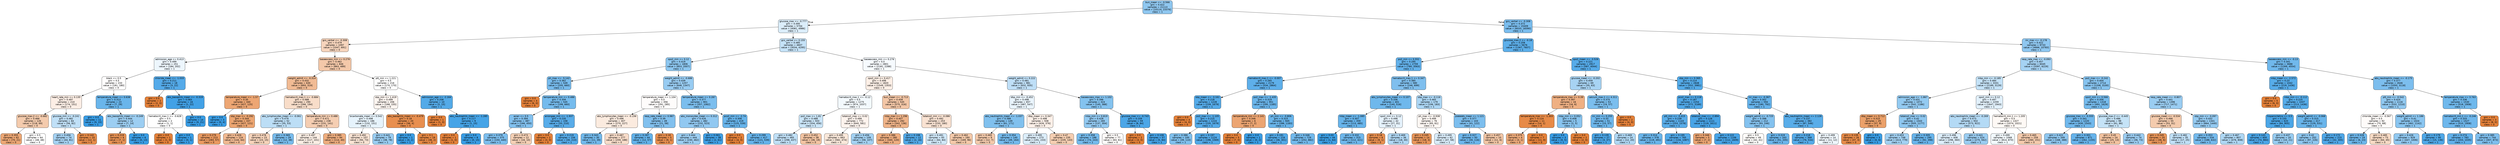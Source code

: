 digraph Tree {
node [shape=box, style="filled, rounded", color="black", fontname="helvetica"] ;
edge [fontname="helvetica"] ;
0 [label="bun_mean <= -0.566\ngini = 0.422\nsamples = 21113\nvalue = [10114, 23376]\nclass = 1", fillcolor="#8fc7f0"] ;
1 [label="glucose_max <= -0.777\ngini = 0.495\nsamples = 5704\nvalue = [4081, 4986]\nclass = 1", fillcolor="#dbedfa"] ;
0 -> 1 [labeldistance=2.5, labelangle=45, headlabel="True"] ;
2 [label="gcs_verbal <= -0.308\ngini = 0.479\nsamples = 1097\nvalue = [1047, 691]\nclass = 0", fillcolor="#f6d4bc"] ;
1 -> 2 ;
3 [label="admission_age <= 0.413\ngini = 0.499\nsamples = 251\nvalue = [184, 202]\nclass = 1", fillcolor="#edf6fd"] ;
2 -> 3 ;
4 [label="black <= 0.5\ngini = 0.5\nsamples = 233\nvalue = [181, 180]\nclass = 0", fillcolor="#fffefe"] ;
3 -> 4 ;
5 [label="heart_rate_min <= 0.135\ngini = 0.497\nsamples = 210\nvalue = [174, 151]\nclass = 0", fillcolor="#fceee5"] ;
4 -> 5 ;
6 [label="glucose_max.2 <= -0.682\ngini = 0.466\nsamples = 126\nvalue = [118, 69]\nclass = 0", fillcolor="#f4cbad"] ;
5 -> 6 ;
7 [label="gini = 0.355\nsamples = 62\nvalue = [70, 21]\nclass = 0", fillcolor="#eda774"] ;
6 -> 7 ;
8 [label="gini = 0.5\nsamples = 64\nvalue = [48, 48]\nclass = 0", fillcolor="#ffffff"] ;
6 -> 8 ;
9 [label="glucose_min <= -0.241\ngini = 0.482\nsamples = 84\nvalue = [56, 82]\nclass = 1", fillcolor="#c0e0f7"] ;
5 -> 9 ;
10 [label="gini = 0.456\nsamples = 74\nvalue = [44, 81]\nclass = 1", fillcolor="#a5d2f3"] ;
9 -> 10 ;
11 [label="gini = 0.142\nsamples = 10\nvalue = [12, 1]\nclass = 0", fillcolor="#e78c49"] ;
9 -> 11 ;
12 [label="temperature_mean <= 0.638\ngini = 0.313\nsamples = 23\nvalue = [7, 29]\nclass = 1", fillcolor="#69b5eb"] ;
4 -> 12 ;
13 [label="gini = 0.0\nsamples = 11\nvalue = [0, 15]\nclass = 1", fillcolor="#399de5"] ;
12 -> 13 ;
14 [label="abs_basophils_mean <= -0.249\ngini = 0.444\nsamples = 12\nvalue = [7, 14]\nclass = 1", fillcolor="#9ccef2"] ;
12 -> 14 ;
15 [label="gini = 0.219\nsamples = 6\nvalue = [7, 1]\nclass = 0", fillcolor="#e99355"] ;
14 -> 15 ;
16 [label="gini = 0.0\nsamples = 6\nvalue = [0, 13]\nclass = 1", fillcolor="#399de5"] ;
14 -> 16 ;
17 [label="chloride_mean <= -1.033\ngini = 0.211\nsamples = 18\nvalue = [3, 22]\nclass = 1", fillcolor="#54aae9"] ;
3 -> 17 ;
18 [label="gini = 0.0\nsamples = 2\nvalue = [2, 0]\nclass = 0", fillcolor="#e58139"] ;
17 -> 18 ;
19 [label="abs_basophils_mean <= -0.319\ngini = 0.083\nsamples = 16\nvalue = [1, 22]\nclass = 1", fillcolor="#42a1e6"] ;
17 -> 19 ;
20 [label="hematocrit_max.1 <= -0.628\ngini = 0.5\nsamples = 2\nvalue = [1, 1]\nclass = 0", fillcolor="#ffffff"] ;
19 -> 20 ;
21 [label="gini = 0.0\nsamples = 1\nvalue = [1, 0]\nclass = 0", fillcolor="#e58139"] ;
20 -> 21 ;
22 [label="gini = 0.0\nsamples = 1\nvalue = [0, 1]\nclass = 1", fillcolor="#399de5"] ;
20 -> 22 ;
23 [label="gini = 0.0\nsamples = 14\nvalue = [0, 21]\nclass = 1", fillcolor="#399de5"] ;
19 -> 23 ;
24 [label="baseexcess_min <= 0.276\ngini = 0.462\nsamples = 846\nvalue = [863, 489]\nclass = 0", fillcolor="#f4c8a9"] ;
2 -> 24 ;
25 [label="weight_admit <= -0.314\ngini = 0.432\nsamples = 630\nvalue = [693, 319]\nclass = 0", fillcolor="#f1bb94"] ;
24 -> 25 ;
26 [label="temperature_mean <= -1.57\ngini = 0.35\nsamples = 340\nvalue = [427, 125]\nclass = 0", fillcolor="#eda673"] ;
25 -> 26 ;
27 [label="gini = 0.0\nsamples = 3\nvalue = [0, 4]\nclass = 1", fillcolor="#399de5"] ;
26 -> 27 ;
28 [label="sbp_max <= -0.292\ngini = 0.344\nsamples = 337\nvalue = [427, 121]\nclass = 0", fillcolor="#eca571"] ;
26 -> 28 ;
29 [label="gini = 0.279\nsamples = 213\nvalue = [283, 57]\nclass = 0", fillcolor="#ea9a61"] ;
28 -> 29 ;
30 [label="gini = 0.426\nsamples = 124\nvalue = [144, 64]\nclass = 0", fillcolor="#f1b991"] ;
28 -> 30 ;
31 [label="hematocrit_max.1 <= -0.684\ngini = 0.488\nsamples = 290\nvalue = [266, 194]\nclass = 0", fillcolor="#f8ddc9"] ;
25 -> 31 ;
32 [label="abs_lymphocytes_mean <= -0.061\ngini = 0.479\nsamples = 52\nvalue = [35, 53]\nclass = 1", fillcolor="#bcdef6"] ;
31 -> 32 ;
33 [label="gini = 0.478\nsamples = 23\nvalue = [23, 15]\nclass = 0", fillcolor="#f6d3ba"] ;
32 -> 33 ;
34 [label="gini = 0.365\nsamples = 29\nvalue = [12, 38]\nclass = 1", fillcolor="#78bced"] ;
32 -> 34 ;
35 [label="temperature_min <= 0.486\ngini = 0.471\nsamples = 238\nvalue = [231, 141]\nclass = 0", fillcolor="#f5ceb2"] ;
31 -> 35 ;
36 [label="gini = 0.497\nsamples = 144\nvalue = [117, 101]\nclass = 0", fillcolor="#fbeee4"] ;
35 -> 36 ;
37 [label="gini = 0.385\nsamples = 94\nvalue = [114, 40]\nclass = 0", fillcolor="#eead7e"] ;
35 -> 37 ;
38 [label="ptt_min <= 1.221\ngini = 0.5\nsamples = 216\nvalue = [170, 170]\nclass = 0", fillcolor="#ffffff"] ;
24 -> 38 ;
39 [label="sbp_min <= 1.419\ngini = 0.499\nsamples = 206\nvalue = [168, 155]\nclass = 0", fillcolor="#fdf5f0"] ;
38 -> 39 ;
40 [label="bicarbonate_mean <= 0.542\ngini = 0.498\nsamples = 186\nvalue = [132, 151]\nclass = 1", fillcolor="#e6f3fc"] ;
39 -> 40 ;
41 [label="gini = 0.492\nsamples = 107\nvalue = [94, 73]\nclass = 0", fillcolor="#f9e3d3"] ;
40 -> 41 ;
42 [label="gini = 0.441\nsamples = 79\nvalue = [38, 78]\nclass = 1", fillcolor="#99cdf2"] ;
40 -> 42 ;
43 [label="abs_basophils_mean <= -0.479\ngini = 0.18\nsamples = 20\nvalue = [36, 4]\nclass = 0", fillcolor="#e88f4f"] ;
39 -> 43 ;
44 [label="gini = 0.0\nsamples = 1\nvalue = [0, 2]\nclass = 1", fillcolor="#399de5"] ;
43 -> 44 ;
45 [label="gini = 0.1\nsamples = 19\nvalue = [36, 2]\nclass = 0", fillcolor="#e68844"] ;
43 -> 45 ;
46 [label="admission_age <= -2.164\ngini = 0.208\nsamples = 10\nvalue = [2, 15]\nclass = 1", fillcolor="#53aae8"] ;
38 -> 46 ;
47 [label="gini = 0.0\nsamples = 1\nvalue = [1, 0]\nclass = 0", fillcolor="#e58139"] ;
46 -> 47 ;
48 [label="abs_neutrophils_mean <= -1.285\ngini = 0.117\nsamples = 9\nvalue = [1, 15]\nclass = 1", fillcolor="#46a4e7"] ;
46 -> 48 ;
49 [label="gini = 0.0\nsamples = 1\nvalue = [1, 0]\nclass = 0", fillcolor="#e58139"] ;
48 -> 49 ;
50 [label="gini = 0.0\nsamples = 8\nvalue = [0, 15]\nclass = 1", fillcolor="#399de5"] ;
48 -> 50 ;
51 [label="gcs_verbal <= 0.155\ngini = 0.485\nsamples = 4607\nvalue = [3034, 4295]\nclass = 1", fillcolor="#c5e2f7"] ;
1 -> 51 ;
52 [label="spo2_min <= 0.12\ngini = 0.419\nsamples = 1806\nvalue = [853, 2007]\nclass = 1", fillcolor="#8dc7f0"] ;
51 -> 52 ;
53 [label="ph_max <= -5.142\ngini = 0.362\nsamples = 549\nvalue = [205, 660]\nclass = 1", fillcolor="#77bbed"] ;
52 -> 53 ;
54 [label="gini = 0.0\nsamples = 4\nvalue = [6, 0]\nclass = 0", fillcolor="#e58139"] ;
53 -> 54 ;
55 [label="temperature_min <= 0.486\ngini = 0.356\nsamples = 545\nvalue = [199, 660]\nclass = 1", fillcolor="#75bbed"] ;
53 -> 55 ;
56 [label="asian <= 0.5\ngini = 0.394\nsamples = 387\nvalue = [166, 450]\nclass = 1", fillcolor="#82c1ef"] ;
55 -> 56 ;
57 [label="gini = 0.379\nsamples = 375\nvalue = [150, 440]\nclass = 1", fillcolor="#7cbeee"] ;
56 -> 57 ;
58 [label="gini = 0.473\nsamples = 12\nvalue = [16, 10]\nclass = 0", fillcolor="#f5d0b5"] ;
56 -> 58 ;
59 [label="aniongap_min <= -1.937\ngini = 0.235\nsamples = 158\nvalue = [33, 210]\nclass = 1", fillcolor="#58ace9"] ;
55 -> 59 ;
60 [label="gini = 0.0\nsamples = 2\nvalue = [3, 0]\nclass = 0", fillcolor="#e58139"] ;
59 -> 60 ;
61 [label="gini = 0.219\nsamples = 156\nvalue = [30, 210]\nclass = 1", fillcolor="#55abe9"] ;
59 -> 61 ;
62 [label="weight_admit <= -0.686\ngini = 0.439\nsamples = 1257\nvalue = [648, 1347]\nclass = 1", fillcolor="#98ccf2"] ;
52 -> 62 ;
63 [label="temperature_mean <= 1.104\ngini = 0.5\nsamples = 356\nvalue = [291, 285]\nclass = 0", fillcolor="#fefcfb"] ;
62 -> 63 ;
64 [label="abs_lymphocytes_mean <= -0.156\ngini = 0.496\nsamples = 307\nvalue = [270, 227]\nclass = 0", fillcolor="#fbebdf"] ;
63 -> 64 ;
65 [label="gini = 0.343\nsamples = 30\nvalue = [11, 39]\nclass = 1", fillcolor="#71b9ec"] ;
64 -> 65 ;
66 [label="gini = 0.487\nsamples = 277\nvalue = [259, 188]\nclass = 0", fillcolor="#f8dcc9"] ;
64 -> 66 ;
67 [label="resp_rate_mean <= 0.987\ngini = 0.39\nsamples = 49\nvalue = [21, 58]\nclass = 1", fillcolor="#81c0ee"] ;
63 -> 67 ;
68 [label="gini = 0.287\nsamples = 44\nvalue = [12, 57]\nclass = 1", fillcolor="#63b2ea"] ;
67 -> 68 ;
69 [label="gini = 0.18\nsamples = 5\nvalue = [9, 1]\nclass = 0", fillcolor="#e88f4f"] ;
67 -> 69 ;
70 [label="temperature_mean <= 0.287\ngini = 0.377\nsamples = 901\nvalue = [357, 1062]\nclass = 1", fillcolor="#7cbeee"] ;
62 -> 70 ;
71 [label="abs_monocytes_mean <= 0.312\ngini = 0.426\nsamples = 482\nvalue = [232, 523]\nclass = 1", fillcolor="#91c8f1"] ;
70 -> 71 ;
72 [label="gini = 0.444\nsamples = 444\nvalue = [230, 462]\nclass = 1", fillcolor="#9ccef2"] ;
71 -> 72 ;
73 [label="gini = 0.061\nsamples = 38\nvalue = [2, 61]\nclass = 1", fillcolor="#3fa0e6"] ;
71 -> 73 ;
74 [label="pco2_min <= -2.74\ngini = 0.306\nsamples = 419\nvalue = [125, 539]\nclass = 1", fillcolor="#67b4eb"] ;
70 -> 74 ;
75 [label="gini = 0.0\nsamples = 2\nvalue = [4, 0]\nclass = 0", fillcolor="#e58139"] ;
74 -> 75 ;
76 [label="gini = 0.299\nsamples = 417\nvalue = [121, 539]\nclass = 1", fillcolor="#65b3eb"] ;
74 -> 76 ;
77 [label="baseexcess_min <= 0.276\ngini = 0.5\nsamples = 2801\nvalue = [2181, 2288]\nclass = 1", fillcolor="#f6fafe"] ;
51 -> 77 ;
78 [label="spo2_min <= 0.417\ngini = 0.498\nsamples = 1820\nvalue = [1549, 1353]\nclass = 0", fillcolor="#fcefe6"] ;
77 -> 78 ;
79 [label="hematocrit_max.1 <= -0.12\ngini = 0.5\nsamples = 1275\nvalue = [974, 1037]\nclass = 1", fillcolor="#f3f9fd"] ;
78 -> 79 ;
80 [label="po2_max <= 1.81\ngini = 0.488\nsamples = 503\nvalue = [334, 456]\nclass = 1", fillcolor="#cae5f8"] ;
79 -> 80 ;
81 [label="gini = 0.482\nsamples = 465\nvalue = [298, 437]\nclass = 1", fillcolor="#c0e0f7"] ;
80 -> 81 ;
82 [label="gini = 0.452\nsamples = 38\nvalue = [36, 19]\nclass = 0", fillcolor="#f3c4a2"] ;
80 -> 82 ;
83 [label="totalco2_max <= 0.02\ngini = 0.499\nsamples = 772\nvalue = [640, 581]\nclass = 0", fillcolor="#fdf3ed"] ;
79 -> 83 ;
84 [label="gini = 0.495\nsamples = 663\nvalue = [582, 474]\nclass = 0", fillcolor="#fae8da"] ;
83 -> 84 ;
85 [label="gini = 0.456\nsamples = 109\nvalue = [58, 107]\nclass = 1", fillcolor="#a4d2f3"] ;
83 -> 85 ;
86 [label="bun_mean <= -0.713\ngini = 0.458\nsamples = 545\nvalue = [575, 316]\nclass = 0", fillcolor="#f3c6a6"] ;
78 -> 86 ;
87 [label="mbp_max <= 1.296\ngini = 0.407\nsamples = 292\nvalue = [342, 136]\nclass = 0", fillcolor="#efb388"] ;
86 -> 87 ;
88 [label="gini = 0.386\nsamples = 280\nvalue = [340, 120]\nclass = 0", fillcolor="#eead7f"] ;
87 -> 88 ;
89 [label="gini = 0.198\nsamples = 12\nvalue = [2, 16]\nclass = 1", fillcolor="#52a9e8"] ;
87 -> 89 ;
90 [label="totalco2_min <= -0.086\ngini = 0.492\nsamples = 253\nvalue = [233, 180]\nclass = 0", fillcolor="#f9e2d2"] ;
86 -> 90 ;
91 [label="gini = 0.491\nsamples = 93\nvalue = [64, 84]\nclass = 1", fillcolor="#d0e8f9"] ;
90 -> 91 ;
92 [label="gini = 0.462\nsamples = 160\nvalue = [169, 96]\nclass = 0", fillcolor="#f4c9a9"] ;
90 -> 92 ;
93 [label="weight_admit <= 0.222\ngini = 0.481\nsamples = 981\nvalue = [632, 935]\nclass = 1", fillcolor="#bfdff7"] ;
77 -> 93 ;
94 [label="dbp_min <= -0.452\ngini = 0.498\nsamples = 657\nvalue = [487, 547]\nclass = 1", fillcolor="#e9f4fc"] ;
93 -> 94 ;
95 [label="abs_neutrophils_mean <= -1.037\ngini = 0.388\nsamples = 149\nvalue = [61, 171]\nclass = 1", fillcolor="#80c0ee"] ;
94 -> 95 ;
96 [label="gini = 0.465\nsamples = 9\nvalue = [12, 7]\nclass = 0", fillcolor="#f4caac"] ;
95 -> 96 ;
97 [label="gini = 0.354\nsamples = 140\nvalue = [49, 164]\nclass = 1", fillcolor="#74baed"] ;
95 -> 97 ;
98 [label="dbp_mean <= 0.347\ngini = 0.498\nsamples = 508\nvalue = [426, 376]\nclass = 0", fillcolor="#fcf0e8"] ;
94 -> 98 ;
99 [label="gini = 0.495\nsamples = 273\nvalue = [191, 233]\nclass = 1", fillcolor="#dbedfa"] ;
98 -> 99 ;
100 [label="gini = 0.47\nsamples = 235\nvalue = [235, 143]\nclass = 0", fillcolor="#f5ceb1"] ;
98 -> 100 ;
101 [label="baseexcess_max <= 1.102\ngini = 0.396\nsamples = 324\nvalue = [145, 388]\nclass = 1", fillcolor="#83c2ef"] ;
93 -> 101 ;
102 [label="mbp_min <= 0.819\ngini = 0.428\nsamples = 265\nvalue = [137, 304]\nclass = 1", fillcolor="#92c9f1"] ;
101 -> 102 ;
103 [label="gini = 0.358\nsamples = 188\nvalue = [74, 243]\nclass = 1", fillcolor="#75bbed"] ;
102 -> 103 ;
104 [label="gini = 0.5\nsamples = 77\nvalue = [63, 61]\nclass = 0", fillcolor="#fefbf9"] ;
102 -> 104 ;
105 [label="glucose_max <= -0.743\ngini = 0.159\nsamples = 59\nvalue = [8, 84]\nclass = 1", fillcolor="#4ca6e7"] ;
101 -> 105 ;
106 [label="gini = 0.0\nsamples = 2\nvalue = [3, 0]\nclass = 0", fillcolor="#e58139"] ;
105 -> 106 ;
107 [label="gini = 0.106\nsamples = 57\nvalue = [5, 84]\nclass = 1", fillcolor="#45a3e7"] ;
105 -> 107 ;
108 [label="gcs_verbal <= -0.308\ngini = 0.372\nsamples = 15409\nvalue = [6033, 18390]\nclass = 1", fillcolor="#7abdee"] ;
0 -> 108 [labeldistance=2.5, labelangle=-45, headlabel="False"] ;
109 [label="glucose_max.2 <= -0.18\ngini = 0.258\nsamples = 5676\nvalue = [1367, 7607]\nclass = 1", fillcolor="#5dafea"] ;
108 -> 109 ;
110 [label="po2_min <= 0.552\ngini = 0.295\nsamples = 2759\nvalue = [780, 3563]\nclass = 1", fillcolor="#64b2eb"] ;
109 -> 110 ;
111 [label="hematocrit_max.1 <= -0.007\ngini = 0.265\nsamples = 2179\nvalue = [534, 2864]\nclass = 1", fillcolor="#5eafea"] ;
110 -> 111 ;
112 [label="sbp_mean <= -3.161\ngini = 0.218\nsamples = 1228\nvalue = [239, 1679]\nclass = 1", fillcolor="#55abe9"] ;
111 -> 112 ;
113 [label="gini = 0.0\nsamples = 4\nvalue = [4, 0]\nclass = 0", fillcolor="#e58139"] ;
112 -> 113 ;
114 [label="po2_max <= -1.105\ngini = 0.215\nsamples = 1224\nvalue = [235, 1679]\nclass = 1", fillcolor="#55abe9"] ;
112 -> 114 ;
115 [label="gini = 0.386\nsamples = 100\nvalue = [39, 110]\nclass = 1", fillcolor="#7fc0ee"] ;
114 -> 115 ;
116 [label="gini = 0.197\nsamples = 1124\nvalue = [196, 1569]\nclass = 1", fillcolor="#52a9e8"] ;
114 -> 116 ;
117 [label="po2_max <= -1.435\ngini = 0.319\nsamples = 951\nvalue = [295, 1185]\nclass = 1", fillcolor="#6ab5eb"] ;
111 -> 117 ;
118 [label="temperature_min <= 2.141\ngini = 0.346\nsamples = 6\nvalue = [7, 2]\nclass = 0", fillcolor="#eca572"] ;
117 -> 118 ;
119 [label="gini = 0.0\nsamples = 5\nvalue = [7, 0]\nclass = 0", fillcolor="#e58139"] ;
118 -> 119 ;
120 [label="gini = 0.0\nsamples = 1\nvalue = [0, 2]\nclass = 1", fillcolor="#399de5"] ;
118 -> 120 ;
121 [label="ph_min <= -0.806\ngini = 0.315\nsamples = 945\nvalue = [288, 1183]\nclass = 1", fillcolor="#69b5eb"] ;
117 -> 121 ;
122 [label="gini = 0.191\nsamples = 216\nvalue = [36, 301]\nclass = 1", fillcolor="#51a9e8"] ;
121 -> 122 ;
123 [label="gini = 0.346\nsamples = 729\nvalue = [252, 882]\nclass = 1", fillcolor="#72b9ec"] ;
121 -> 123 ;
124 [label="hematocrit_max.1 <= 0.347\ngini = 0.385\nsamples = 580\nvalue = [246, 699]\nclass = 1", fillcolor="#7fbfee"] ;
110 -> 124 ;
125 [label="abs_lymphocytes_mean <= 0.107\ngini = 0.336\nsamples = 401\nvalue = [140, 516]\nclass = 1", fillcolor="#6fb8ec"] ;
124 -> 125 ;
126 [label="mbp_mean <= -1.085\ngini = 0.307\nsamples = 359\nvalue = [113, 485]\nclass = 1", fillcolor="#67b4eb"] ;
125 -> 126 ;
127 [label="gini = 0.03\nsamples = 44\nvalue = [1, 64]\nclass = 1", fillcolor="#3c9fe5"] ;
126 -> 127 ;
128 [label="gini = 0.332\nsamples = 315\nvalue = [112, 421]\nclass = 1", fillcolor="#6eb7ec"] ;
126 -> 128 ;
129 [label="spo2_min <= 0.12\ngini = 0.498\nsamples = 42\nvalue = [27, 31]\nclass = 1", fillcolor="#e5f2fc"] ;
125 -> 129 ;
130 [label="gini = 0.18\nsamples = 6\nvalue = [9, 1]\nclass = 0", fillcolor="#e88f4f"] ;
129 -> 130 ;
131 [label="gini = 0.469\nsamples = 36\nvalue = [18, 30]\nclass = 1", fillcolor="#b0d8f5"] ;
129 -> 131 ;
132 [label="sbp_max <= -0.116\ngini = 0.465\nsamples = 179\nvalue = [106, 183]\nclass = 1", fillcolor="#acd6f4"] ;
124 -> 132 ;
133 [label="ph_max <= -0.938\ngini = 0.499\nsamples = 76\nvalue = [65, 61]\nclass = 0", fillcolor="#fdf7f3"] ;
132 -> 133 ;
134 [label="gini = 0.245\nsamples = 14\nvalue = [18, 3]\nclass = 0", fillcolor="#e9965a"] ;
133 -> 134 ;
135 [label="gini = 0.495\nsamples = 62\nvalue = [47, 58]\nclass = 1", fillcolor="#d9ecfa"] ;
133 -> 135 ;
136 [label="platelets_mean <= 1.121\ngini = 0.377\nsamples = 103\nvalue = [41, 122]\nclass = 1", fillcolor="#7cbeee"] ;
132 -> 136 ;
137 [label="gini = 0.327\nsamples = 93\nvalue = [30, 116]\nclass = 1", fillcolor="#6cb6ec"] ;
136 -> 137 ;
138 [label="gini = 0.457\nsamples = 10\nvalue = [11, 6]\nclass = 0", fillcolor="#f3c6a5"] ;
136 -> 138 ;
139 [label="spo2_mean <= -3.526\ngini = 0.221\nsamples = 2917\nvalue = [587, 4044]\nclass = 1", fillcolor="#56abe9"] ;
109 -> 139 ;
140 [label="glucose_mean <= -0.202\ngini = 0.459\nsamples = 69\nvalue = [35, 63]\nclass = 1", fillcolor="#a7d3f3"] ;
139 -> 140 ;
141 [label="temperature_max <= 0.39\ngini = 0.397\nsamples = 16\nvalue = [16, 6]\nclass = 0", fillcolor="#efb083"] ;
140 -> 141 ;
142 [label="temperature_max <= -1.303\ngini = 0.124\nsamples = 11\nvalue = [14, 1]\nclass = 0", fillcolor="#e78a47"] ;
141 -> 142 ;
143 [label="gini = 0.375\nsamples = 4\nvalue = [3, 1]\nclass = 0", fillcolor="#eeab7b"] ;
142 -> 143 ;
144 [label="gini = 0.0\nsamples = 7\nvalue = [11, 0]\nclass = 0", fillcolor="#e58139"] ;
142 -> 144 ;
145 [label="mbp_min <= 0.052\ngini = 0.408\nsamples = 5\nvalue = [2, 5]\nclass = 1", fillcolor="#88c4ef"] ;
141 -> 145 ;
146 [label="gini = 0.0\nsamples = 3\nvalue = [0, 5]\nclass = 1", fillcolor="#399de5"] ;
145 -> 146 ;
147 [label="gini = 0.0\nsamples = 2\nvalue = [2, 0]\nclass = 0", fillcolor="#e58139"] ;
145 -> 147 ;
148 [label="calcium_max.1 <= 4.311\ngini = 0.375\nsamples = 53\nvalue = [19, 57]\nclass = 1", fillcolor="#7bbeee"] ;
140 -> 148 ;
149 [label="inr_min <= 0.255\ngini = 0.33\nsamples = 51\nvalue = [15, 57]\nclass = 1", fillcolor="#6db7ec"] ;
148 -> 149 ;
150 [label="gini = 0.139\nsamples = 27\nvalue = [3, 37]\nclass = 1", fillcolor="#49a5e7"] ;
149 -> 150 ;
151 [label="gini = 0.469\nsamples = 24\nvalue = [12, 20]\nclass = 1", fillcolor="#b0d8f5"] ;
149 -> 151 ;
152 [label="gini = 0.0\nsamples = 2\nvalue = [4, 0]\nclass = 0", fillcolor="#e58139"] ;
148 -> 152 ;
153 [label="sbp_min <= 0.365\ngini = 0.214\nsamples = 2848\nvalue = [552, 3981]\nclass = 1", fillcolor="#54abe9"] ;
139 -> 153 ;
154 [label="pco2_max <= 0.118\ngini = 0.187\nsamples = 2254\nvalue = [372, 3189]\nclass = 1", fillcolor="#50a8e8"] ;
153 -> 154 ;
155 [label="ptt_min <= -0.415\ngini = 0.238\nsamples = 1143\nvalue = [253, 1578]\nclass = 1", fillcolor="#59ade9"] ;
154 -> 155 ;
156 [label="gini = 0.314\nsamples = 378\nvalue = [119, 491]\nclass = 1", fillcolor="#69b5eb"] ;
155 -> 156 ;
157 [label="gini = 0.195\nsamples = 765\nvalue = [134, 1087]\nclass = 1", fillcolor="#51a9e8"] ;
155 -> 157 ;
158 [label="totalco2_max <= -2.894\ngini = 0.128\nsamples = 1111\nvalue = [119, 1611]\nclass = 1", fillcolor="#48a4e7"] ;
154 -> 158 ;
159 [label="gini = 0.346\nsamples = 5\nvalue = [7, 2]\nclass = 0", fillcolor="#eca572"] ;
158 -> 159 ;
160 [label="gini = 0.122\nsamples = 1106\nvalue = [112, 1609]\nclass = 1", fillcolor="#47a4e7"] ;
158 -> 160 ;
161 [label="inr_max <= -0.367\ngini = 0.302\nsamples = 594\nvalue = [180, 792]\nclass = 1", fillcolor="#66b3eb"] ;
153 -> 161 ;
162 [label="weight_admit <= -0.725\ngini = 0.398\nsamples = 212\nvalue = [93, 246]\nclass = 1", fillcolor="#84c2ef"] ;
161 -> 162 ;
163 [label="gini = 0.5\nsamples = 49\nvalue = [42, 41]\nclass = 0", fillcolor="#fefcfa"] ;
162 -> 163 ;
164 [label="gini = 0.319\nsamples = 163\nvalue = [51, 205]\nclass = 1", fillcolor="#6ab5eb"] ;
162 -> 164 ;
165 [label="abs_neutrophils_mean <= 2.126\ngini = 0.237\nsamples = 382\nvalue = [87, 546]\nclass = 1", fillcolor="#59ade9"] ;
161 -> 165 ;
166 [label="gini = 0.218\nsamples = 368\nvalue = [76, 534]\nclass = 1", fillcolor="#55abe9"] ;
165 -> 166 ;
167 [label="gini = 0.499\nsamples = 14\nvalue = [11, 12]\nclass = 1", fillcolor="#eff7fd"] ;
165 -> 167 ;
168 [label="inr_max <= -0.178\ngini = 0.422\nsamples = 9733\nvalue = [4666, 10783]\nclass = 1", fillcolor="#8fc7f0"] ;
108 -> 168 ;
169 [label="resp_rate_max <= -0.093\ngini = 0.457\nsamples = 6045\nvalue = [3397, 6229]\nclass = 1", fillcolor="#a5d2f3"] ;
168 -> 169 ;
170 [label="mbp_min <= -0.185\ngini = 0.484\nsamples = 3331\nvalue = [2189, 3129]\nclass = 1", fillcolor="#c4e2f7"] ;
169 -> 170 ;
171 [label="admission_age <= -1.867\ngini = 0.431\nsamples = 1072\nvalue = [542, 1186]\nclass = 1", fillcolor="#93caf1"] ;
170 -> 171 ;
172 [label="dbp_mean <= 0.712\ngini = 0.315\nsamples = 29\nvalue = [37, 9]\nclass = 0", fillcolor="#eba069"] ;
171 -> 172 ;
173 [label="gini = 0.139\nsamples = 26\nvalue = [37, 3]\nclass = 0", fillcolor="#e78b49"] ;
172 -> 173 ;
174 [label="gini = 0.0\nsamples = 3\nvalue = [0, 6]\nclass = 1", fillcolor="#399de5"] ;
172 -> 174 ;
175 [label="totalco2_max <= 0.02\ngini = 0.42\nsamples = 1043\nvalue = [505, 1177]\nclass = 1", fillcolor="#8ec7f0"] ;
171 -> 175 ;
176 [label="gini = 0.453\nsamples = 748\nvalue = [413, 779]\nclass = 1", fillcolor="#a2d1f3"] ;
175 -> 176 ;
177 [label="gini = 0.305\nsamples = 295\nvalue = [92, 398]\nclass = 1", fillcolor="#67b4eb"] ;
175 -> 177 ;
178 [label="spo2_min <= 0.12\ngini = 0.497\nsamples = 2259\nvalue = [1647, 1943]\nclass = 1", fillcolor="#e1f0fb"] ;
170 -> 178 ;
179 [label="abs_neutrophils_mean <= -0.269\ngini = 0.473\nsamples = 932\nvalue = [573, 922]\nclass = 1", fillcolor="#b4daf5"] ;
178 -> 179 ;
180 [label="gini = 0.496\nsamples = 408\nvalue = [298, 360]\nclass = 1", fillcolor="#ddeefb"] ;
179 -> 180 ;
181 [label="gini = 0.441\nsamples = 524\nvalue = [275, 562]\nclass = 1", fillcolor="#9acdf2"] ;
179 -> 181 ;
182 [label="hematocrit_min.1 <= 1.205\ngini = 0.5\nsamples = 1327\nvalue = [1074, 1021]\nclass = 0", fillcolor="#fef9f5"] ;
178 -> 182 ;
183 [label="gini = 0.499\nsamples = 1068\nvalue = [814, 870]\nclass = 1", fillcolor="#f2f9fd"] ;
182 -> 183 ;
184 [label="gini = 0.465\nsamples = 259\nvalue = [260, 151]\nclass = 0", fillcolor="#f4caac"] ;
182 -> 184 ;
185 [label="po2_max <= -0.242\ngini = 0.404\nsamples = 2714\nvalue = [1208, 3100]\nclass = 1", fillcolor="#86c3ef"] ;
169 -> 185 ;
186 [label="spo2_min <= 0.566\ngini = 0.356\nsamples = 1318\nvalue = [491, 1629]\nclass = 1", fillcolor="#75bbed"] ;
185 -> 186 ;
187 [label="glucose_max <= -0.555\ngini = 0.341\nsamples = 1220\nvalue = [430, 1543]\nclass = 1", fillcolor="#70b8ec"] ;
186 -> 187 ;
188 [label="gini = 0.422\nsamples = 349\nvalue = [168, 388]\nclass = 1", fillcolor="#8fc7f0"] ;
187 -> 188 ;
189 [label="gini = 0.301\nsamples = 871\nvalue = [262, 1155]\nclass = 1", fillcolor="#66b3eb"] ;
187 -> 189 ;
190 [label="glucose_max.2 <= -0.445\ngini = 0.486\nsamples = 98\nvalue = [61, 86]\nclass = 1", fillcolor="#c5e3f7"] ;
186 -> 190 ;
191 [label="gini = 0.45\nsamples = 24\nvalue = [25, 13]\nclass = 0", fillcolor="#f3c3a0"] ;
190 -> 191 ;
192 [label="gini = 0.442\nsamples = 74\nvalue = [36, 73]\nclass = 1", fillcolor="#9bcdf2"] ;
190 -> 192 ;
193 [label="resp_rate_mean <= -0.807\ngini = 0.441\nsamples = 1396\nvalue = [717, 1471]\nclass = 1", fillcolor="#9acdf2"] ;
185 -> 193 ;
194 [label="glucose_mean <= -0.534\ngini = 0.466\nsamples = 55\nvalue = [53, 31]\nclass = 0", fillcolor="#f4cbad"] ;
193 -> 194 ;
195 [label="gini = 0.245\nsamples = 20\nvalue = [36, 6]\nclass = 0", fillcolor="#e9965a"] ;
194 -> 195 ;
196 [label="gini = 0.482\nsamples = 35\nvalue = [17, 25]\nclass = 1", fillcolor="#c0e0f7"] ;
194 -> 196 ;
197 [label="sbp_min <= -0.097\ngini = 0.432\nsamples = 1341\nvalue = [664, 1440]\nclass = 1", fillcolor="#94caf1"] ;
193 -> 197 ;
198 [label="gini = 0.353\nsamples = 534\nvalue = [188, 632]\nclass = 1", fillcolor="#74baed"] ;
197 -> 198 ;
199 [label="gini = 0.467\nsamples = 807\nvalue = [476, 808]\nclass = 1", fillcolor="#aed7f4"] ;
197 -> 199 ;
200 [label="baseexcess_min <= -0.13\ngini = 0.341\nsamples = 3688\nvalue = [1269, 4554]\nclass = 1", fillcolor="#70b8ec"] ;
168 -> 200 ;
201 [label="mbp_mean <= -2.572\ngini = 0.23\nsamples = 1042\nvalue = [219, 1436]\nclass = 1", fillcolor="#57ace9"] ;
200 -> 201 ;
202 [label="gini = 0.0\nsamples = 5\nvalue = [6, 0]\nclass = 0", fillcolor="#e58139"] ;
201 -> 202 ;
203 [label="mbp_min <= -0.112\ngini = 0.225\nsamples = 1037\nvalue = [213, 1436]\nclass = 1", fillcolor="#56ace9"] ;
201 -> 203 ;
204 [label="hispanic/latino <= 0.5\ngini = 0.155\nsamples = 620\nvalue = [84, 905]\nclass = 1", fillcolor="#4ba6e7"] ;
203 -> 204 ;
205 [label="gini = 0.143\nsamples = 600\nvalue = [74, 884]\nclass = 1", fillcolor="#4aa5e7"] ;
204 -> 205 ;
206 [label="gini = 0.437\nsamples = 20\nvalue = [10, 21]\nclass = 1", fillcolor="#97ccf1"] ;
204 -> 206 ;
207 [label="weight_admit <= -0.068\ngini = 0.315\nsamples = 417\nvalue = [129, 531]\nclass = 1", fillcolor="#69b5eb"] ;
203 -> 207 ;
208 [label="gini = 0.42\nsamples = 202\nvalue = [97, 226]\nclass = 1", fillcolor="#8ec7f0"] ;
207 -> 208 ;
209 [label="gini = 0.172\nsamples = 215\nvalue = [32, 305]\nclass = 1", fillcolor="#4ea7e8"] ;
207 -> 209 ;
210 [label="abs_neutrophils_mean <= -0.175\ngini = 0.377\nsamples = 2646\nvalue = [1050, 3118]\nclass = 1", fillcolor="#7cbeee"] ;
200 -> 210 ;
211 [label="ptt_min <= -0.542\ngini = 0.424\nsamples = 1116\nvalue = [532, 1210]\nclass = 1", fillcolor="#90c8f0"] ;
210 -> 211 ;
212 [label="chloride_mean <= -0.567\ngini = 0.5\nsamples = 92\nvalue = [70, 68]\nclass = 0", fillcolor="#fefbf9"] ;
211 -> 212 ;
213 [label="gini = 0.328\nsamples = 19\nvalue = [6, 23]\nclass = 1", fillcolor="#6db7ec"] ;
212 -> 213 ;
214 [label="gini = 0.485\nsamples = 73\nvalue = [64, 45]\nclass = 0", fillcolor="#f7dac4"] ;
212 -> 214 ;
215 [label="weight_admit <= 1.186\ngini = 0.41\nsamples = 1024\nvalue = [462, 1142]\nclass = 1", fillcolor="#89c5f0"] ;
211 -> 215 ;
216 [label="gini = 0.426\nsamples = 929\nvalue = [447, 1006]\nclass = 1", fillcolor="#91c9f1"] ;
215 -> 216 ;
217 [label="gini = 0.179\nsamples = 95\nvalue = [15, 136]\nclass = 1", fillcolor="#4fa8e8"] ;
215 -> 217 ;
218 [label="temperature_max <= 3.763\ngini = 0.336\nsamples = 1530\nvalue = [518, 1908]\nclass = 1", fillcolor="#6fb8ec"] ;
210 -> 218 ;
219 [label="hematocrit_min.1 <= -0.246\ngini = 0.333\nsamples = 1527\nvalue = [510, 1908]\nclass = 1", fillcolor="#6eb7ec"] ;
218 -> 219 ;
220 [label="gini = 0.274\nsamples = 783\nvalue = [203, 1035]\nclass = 1", fillcolor="#60b0ea"] ;
219 -> 220 ;
221 [label="gini = 0.385\nsamples = 744\nvalue = [307, 873]\nclass = 1", fillcolor="#7fbfee"] ;
219 -> 221 ;
222 [label="gini = 0.0\nsamples = 3\nvalue = [8, 0]\nclass = 0", fillcolor="#e58139"] ;
218 -> 222 ;
}